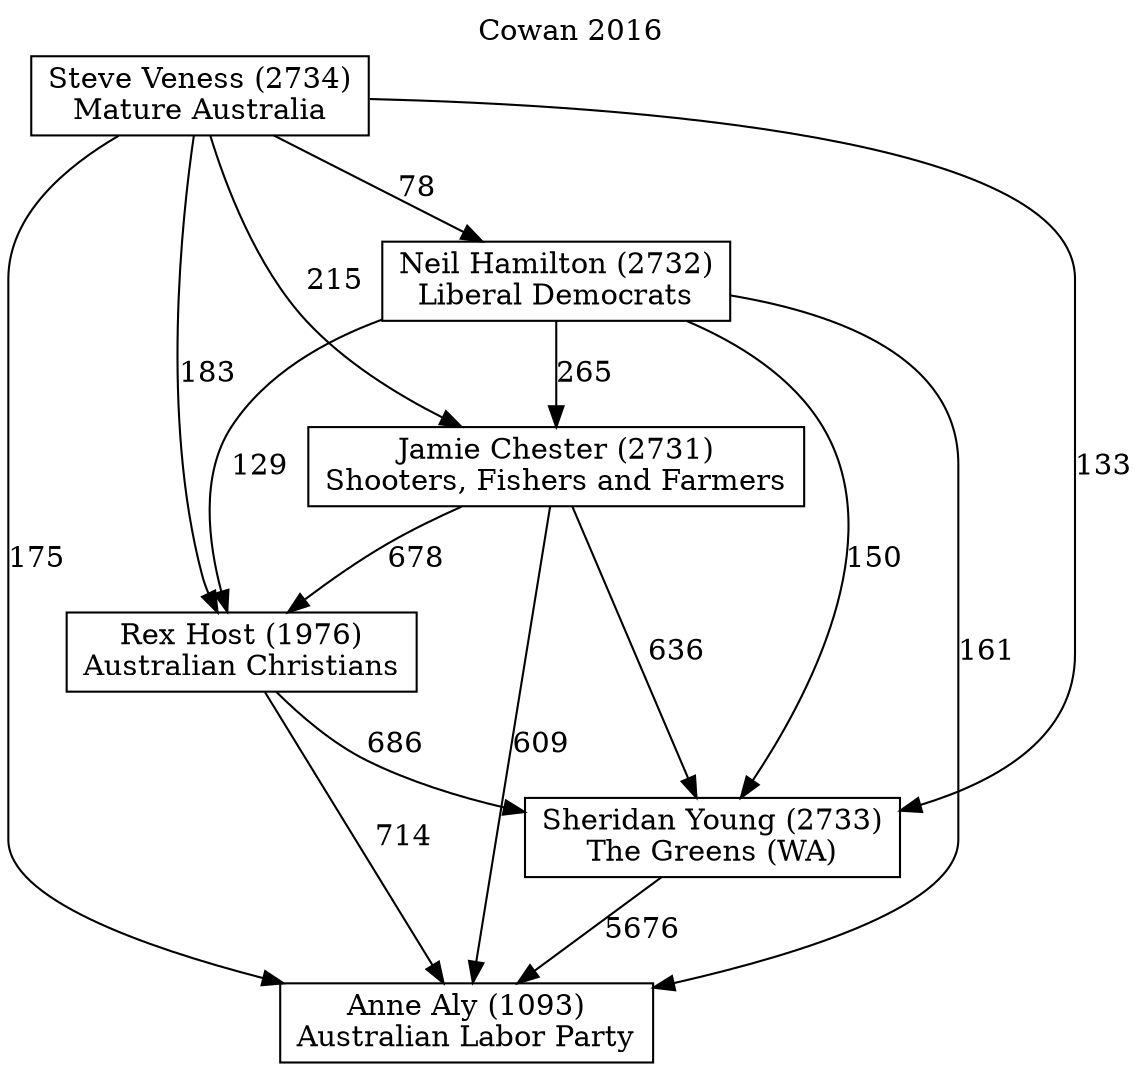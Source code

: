 // House preference flow
digraph "Anne Aly (1093)_Cowan_2016" {
	graph [label="Cowan 2016" labelloc=t mclimit=10]
	node [shape=box]
	"Anne Aly (1093)" [label="Anne Aly (1093)
Australian Labor Party"]
	"Sheridan Young (2733)" [label="Sheridan Young (2733)
The Greens (WA)"]
	"Rex Host (1976)" [label="Rex Host (1976)
Australian Christians"]
	"Jamie Chester (2731)" [label="Jamie Chester (2731)
Shooters, Fishers and Farmers"]
	"Neil Hamilton (2732)" [label="Neil Hamilton (2732)
Liberal Democrats"]
	"Steve Veness (2734)" [label="Steve Veness (2734)
Mature Australia"]
	"Sheridan Young (2733)" -> "Anne Aly (1093)" [label=5676]
	"Rex Host (1976)" -> "Sheridan Young (2733)" [label=686]
	"Jamie Chester (2731)" -> "Rex Host (1976)" [label=678]
	"Neil Hamilton (2732)" -> "Jamie Chester (2731)" [label=265]
	"Steve Veness (2734)" -> "Neil Hamilton (2732)" [label=78]
	"Rex Host (1976)" -> "Anne Aly (1093)" [label=714]
	"Jamie Chester (2731)" -> "Anne Aly (1093)" [label=609]
	"Neil Hamilton (2732)" -> "Anne Aly (1093)" [label=161]
	"Steve Veness (2734)" -> "Anne Aly (1093)" [label=175]
	"Steve Veness (2734)" -> "Jamie Chester (2731)" [label=215]
	"Neil Hamilton (2732)" -> "Rex Host (1976)" [label=129]
	"Steve Veness (2734)" -> "Rex Host (1976)" [label=183]
	"Jamie Chester (2731)" -> "Sheridan Young (2733)" [label=636]
	"Neil Hamilton (2732)" -> "Sheridan Young (2733)" [label=150]
	"Steve Veness (2734)" -> "Sheridan Young (2733)" [label=133]
}
